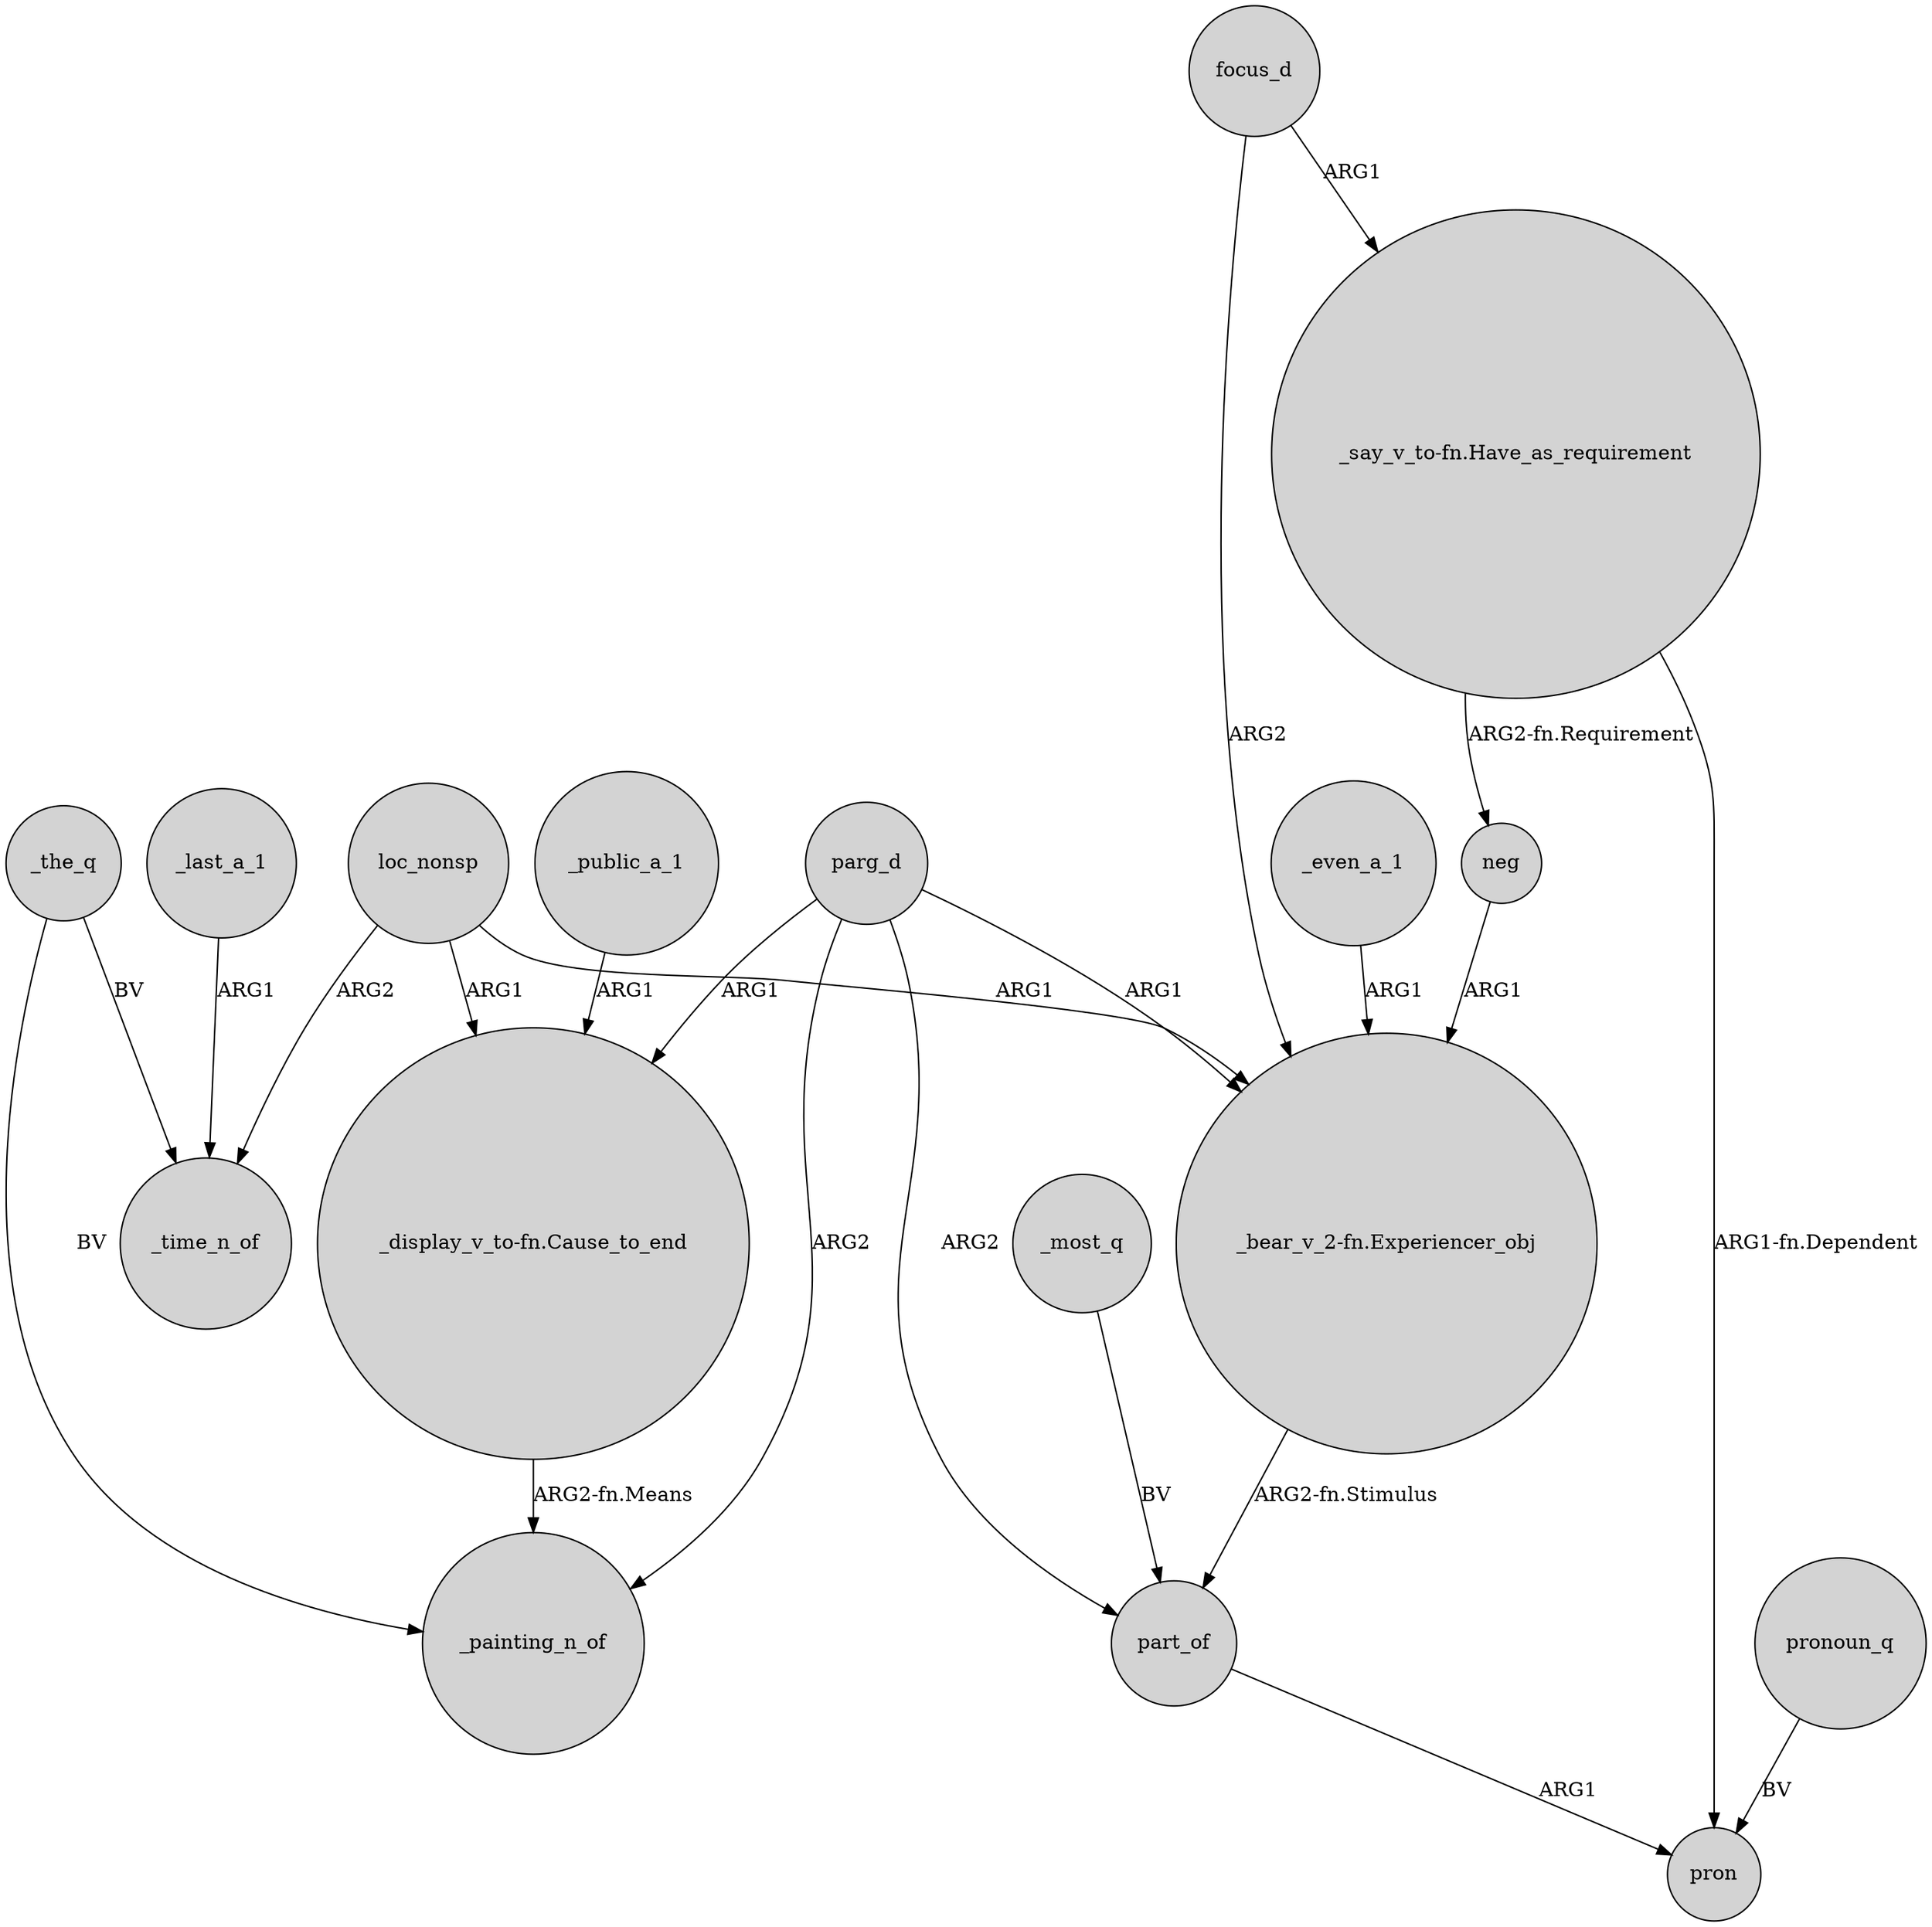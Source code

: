 digraph {
	node [shape=circle style=filled]
	parg_d -> "_display_v_to-fn.Cause_to_end" [label=ARG1]
	"_bear_v_2-fn.Experiencer_obj" -> part_of [label="ARG2-fn.Stimulus"]
	_public_a_1 -> "_display_v_to-fn.Cause_to_end" [label=ARG1]
	loc_nonsp -> "_display_v_to-fn.Cause_to_end" [label=ARG1]
	focus_d -> "_say_v_to-fn.Have_as_requirement" [label=ARG1]
	focus_d -> "_bear_v_2-fn.Experiencer_obj" [label=ARG2]
	parg_d -> part_of [label=ARG2]
	pronoun_q -> pron [label=BV]
	parg_d -> "_bear_v_2-fn.Experiencer_obj" [label=ARG1]
	part_of -> pron [label=ARG1]
	_most_q -> part_of [label=BV]
	_the_q -> _time_n_of [label=BV]
	_even_a_1 -> "_bear_v_2-fn.Experiencer_obj" [label=ARG1]
	parg_d -> _painting_n_of [label=ARG2]
	_last_a_1 -> _time_n_of [label=ARG1]
	"_say_v_to-fn.Have_as_requirement" -> pron [label="ARG1-fn.Dependent"]
	_the_q -> _painting_n_of [label=BV]
	neg -> "_bear_v_2-fn.Experiencer_obj" [label=ARG1]
	"_display_v_to-fn.Cause_to_end" -> _painting_n_of [label="ARG2-fn.Means"]
	loc_nonsp -> "_bear_v_2-fn.Experiencer_obj" [label=ARG1]
	loc_nonsp -> _time_n_of [label=ARG2]
	"_say_v_to-fn.Have_as_requirement" -> neg [label="ARG2-fn.Requirement"]
}
